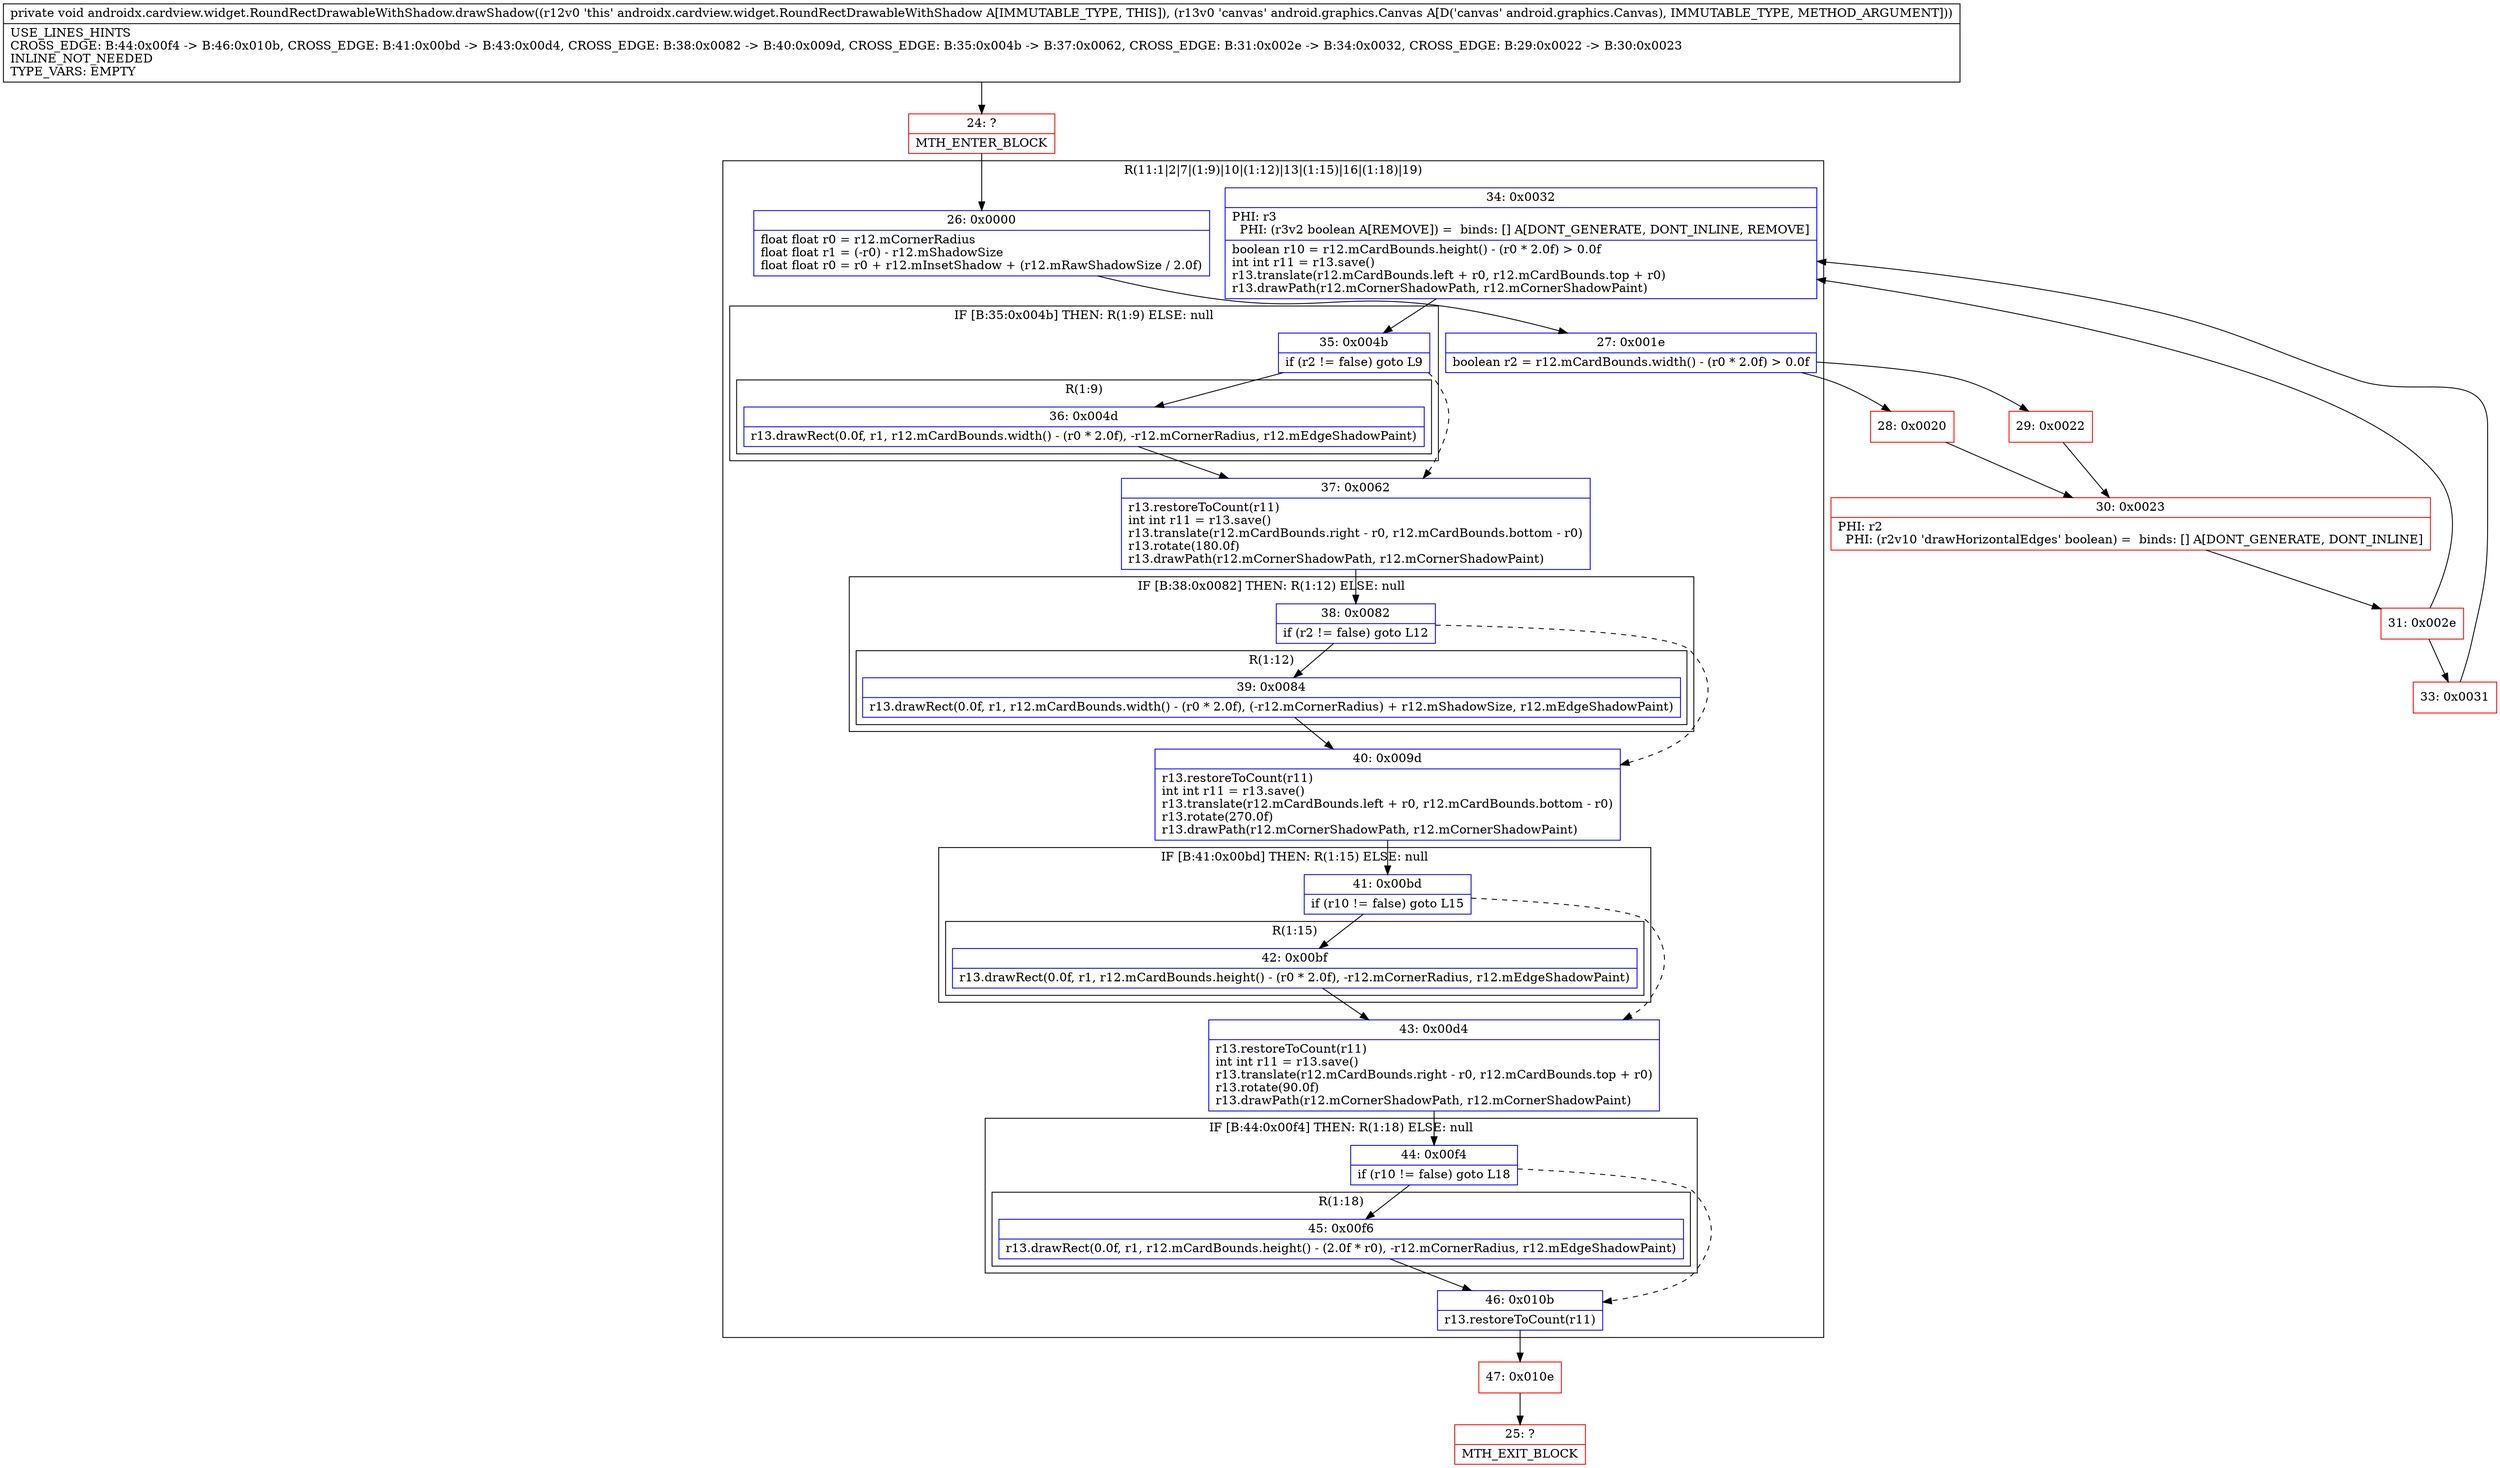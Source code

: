 digraph "CFG forandroidx.cardview.widget.RoundRectDrawableWithShadow.drawShadow(Landroid\/graphics\/Canvas;)V" {
subgraph cluster_Region_169521593 {
label = "R(11:1|2|7|(1:9)|10|(1:12)|13|(1:15)|16|(1:18)|19)";
node [shape=record,color=blue];
Node_26 [shape=record,label="{26\:\ 0x0000|float float r0 = r12.mCornerRadius\lfloat float r1 = (\-r0) \- r12.mShadowSize\lfloat float r0 = r0 + r12.mInsetShadow + (r12.mRawShadowSize \/ 2.0f)\l}"];
Node_27 [shape=record,label="{27\:\ 0x001e|boolean r2 = r12.mCardBounds.width() \- (r0 * 2.0f) \> 0.0f\l}"];
Node_34 [shape=record,label="{34\:\ 0x0032|PHI: r3 \l  PHI: (r3v2 boolean A[REMOVE]) =  binds: [] A[DONT_GENERATE, DONT_INLINE, REMOVE]\l|boolean r10 = r12.mCardBounds.height() \- (r0 * 2.0f) \> 0.0f\lint int r11 = r13.save()\lr13.translate(r12.mCardBounds.left + r0, r12.mCardBounds.top + r0)\lr13.drawPath(r12.mCornerShadowPath, r12.mCornerShadowPaint)\l}"];
subgraph cluster_IfRegion_1127566759 {
label = "IF [B:35:0x004b] THEN: R(1:9) ELSE: null";
node [shape=record,color=blue];
Node_35 [shape=record,label="{35\:\ 0x004b|if (r2 != false) goto L9\l}"];
subgraph cluster_Region_1363560121 {
label = "R(1:9)";
node [shape=record,color=blue];
Node_36 [shape=record,label="{36\:\ 0x004d|r13.drawRect(0.0f, r1, r12.mCardBounds.width() \- (r0 * 2.0f), \-r12.mCornerRadius, r12.mEdgeShadowPaint)\l}"];
}
}
Node_37 [shape=record,label="{37\:\ 0x0062|r13.restoreToCount(r11)\lint int r11 = r13.save()\lr13.translate(r12.mCardBounds.right \- r0, r12.mCardBounds.bottom \- r0)\lr13.rotate(180.0f)\lr13.drawPath(r12.mCornerShadowPath, r12.mCornerShadowPaint)\l}"];
subgraph cluster_IfRegion_78101196 {
label = "IF [B:38:0x0082] THEN: R(1:12) ELSE: null";
node [shape=record,color=blue];
Node_38 [shape=record,label="{38\:\ 0x0082|if (r2 != false) goto L12\l}"];
subgraph cluster_Region_1195377335 {
label = "R(1:12)";
node [shape=record,color=blue];
Node_39 [shape=record,label="{39\:\ 0x0084|r13.drawRect(0.0f, r1, r12.mCardBounds.width() \- (r0 * 2.0f), (\-r12.mCornerRadius) + r12.mShadowSize, r12.mEdgeShadowPaint)\l}"];
}
}
Node_40 [shape=record,label="{40\:\ 0x009d|r13.restoreToCount(r11)\lint int r11 = r13.save()\lr13.translate(r12.mCardBounds.left + r0, r12.mCardBounds.bottom \- r0)\lr13.rotate(270.0f)\lr13.drawPath(r12.mCornerShadowPath, r12.mCornerShadowPaint)\l}"];
subgraph cluster_IfRegion_301102956 {
label = "IF [B:41:0x00bd] THEN: R(1:15) ELSE: null";
node [shape=record,color=blue];
Node_41 [shape=record,label="{41\:\ 0x00bd|if (r10 != false) goto L15\l}"];
subgraph cluster_Region_2137867705 {
label = "R(1:15)";
node [shape=record,color=blue];
Node_42 [shape=record,label="{42\:\ 0x00bf|r13.drawRect(0.0f, r1, r12.mCardBounds.height() \- (r0 * 2.0f), \-r12.mCornerRadius, r12.mEdgeShadowPaint)\l}"];
}
}
Node_43 [shape=record,label="{43\:\ 0x00d4|r13.restoreToCount(r11)\lint int r11 = r13.save()\lr13.translate(r12.mCardBounds.right \- r0, r12.mCardBounds.top + r0)\lr13.rotate(90.0f)\lr13.drawPath(r12.mCornerShadowPath, r12.mCornerShadowPaint)\l}"];
subgraph cluster_IfRegion_478048450 {
label = "IF [B:44:0x00f4] THEN: R(1:18) ELSE: null";
node [shape=record,color=blue];
Node_44 [shape=record,label="{44\:\ 0x00f4|if (r10 != false) goto L18\l}"];
subgraph cluster_Region_539337876 {
label = "R(1:18)";
node [shape=record,color=blue];
Node_45 [shape=record,label="{45\:\ 0x00f6|r13.drawRect(0.0f, r1, r12.mCardBounds.height() \- (2.0f * r0), \-r12.mCornerRadius, r12.mEdgeShadowPaint)\l}"];
}
}
Node_46 [shape=record,label="{46\:\ 0x010b|r13.restoreToCount(r11)\l}"];
}
Node_24 [shape=record,color=red,label="{24\:\ ?|MTH_ENTER_BLOCK\l}"];
Node_28 [shape=record,color=red,label="{28\:\ 0x0020}"];
Node_30 [shape=record,color=red,label="{30\:\ 0x0023|PHI: r2 \l  PHI: (r2v10 'drawHorizontalEdges' boolean) =  binds: [] A[DONT_GENERATE, DONT_INLINE]\l}"];
Node_31 [shape=record,color=red,label="{31\:\ 0x002e}"];
Node_33 [shape=record,color=red,label="{33\:\ 0x0031}"];
Node_47 [shape=record,color=red,label="{47\:\ 0x010e}"];
Node_25 [shape=record,color=red,label="{25\:\ ?|MTH_EXIT_BLOCK\l}"];
Node_29 [shape=record,color=red,label="{29\:\ 0x0022}"];
MethodNode[shape=record,label="{private void androidx.cardview.widget.RoundRectDrawableWithShadow.drawShadow((r12v0 'this' androidx.cardview.widget.RoundRectDrawableWithShadow A[IMMUTABLE_TYPE, THIS]), (r13v0 'canvas' android.graphics.Canvas A[D('canvas' android.graphics.Canvas), IMMUTABLE_TYPE, METHOD_ARGUMENT]))  | USE_LINES_HINTS\lCROSS_EDGE: B:44:0x00f4 \-\> B:46:0x010b, CROSS_EDGE: B:41:0x00bd \-\> B:43:0x00d4, CROSS_EDGE: B:38:0x0082 \-\> B:40:0x009d, CROSS_EDGE: B:35:0x004b \-\> B:37:0x0062, CROSS_EDGE: B:31:0x002e \-\> B:34:0x0032, CROSS_EDGE: B:29:0x0022 \-\> B:30:0x0023\lINLINE_NOT_NEEDED\lTYPE_VARS: EMPTY\l}"];
MethodNode -> Node_24;Node_26 -> Node_27;
Node_27 -> Node_28;
Node_27 -> Node_29;
Node_34 -> Node_35;
Node_35 -> Node_36;
Node_35 -> Node_37[style=dashed];
Node_36 -> Node_37;
Node_37 -> Node_38;
Node_38 -> Node_39;
Node_38 -> Node_40[style=dashed];
Node_39 -> Node_40;
Node_40 -> Node_41;
Node_41 -> Node_42;
Node_41 -> Node_43[style=dashed];
Node_42 -> Node_43;
Node_43 -> Node_44;
Node_44 -> Node_45;
Node_44 -> Node_46[style=dashed];
Node_45 -> Node_46;
Node_46 -> Node_47;
Node_24 -> Node_26;
Node_28 -> Node_30;
Node_30 -> Node_31;
Node_31 -> Node_33;
Node_31 -> Node_34;
Node_33 -> Node_34;
Node_47 -> Node_25;
Node_29 -> Node_30;
}

